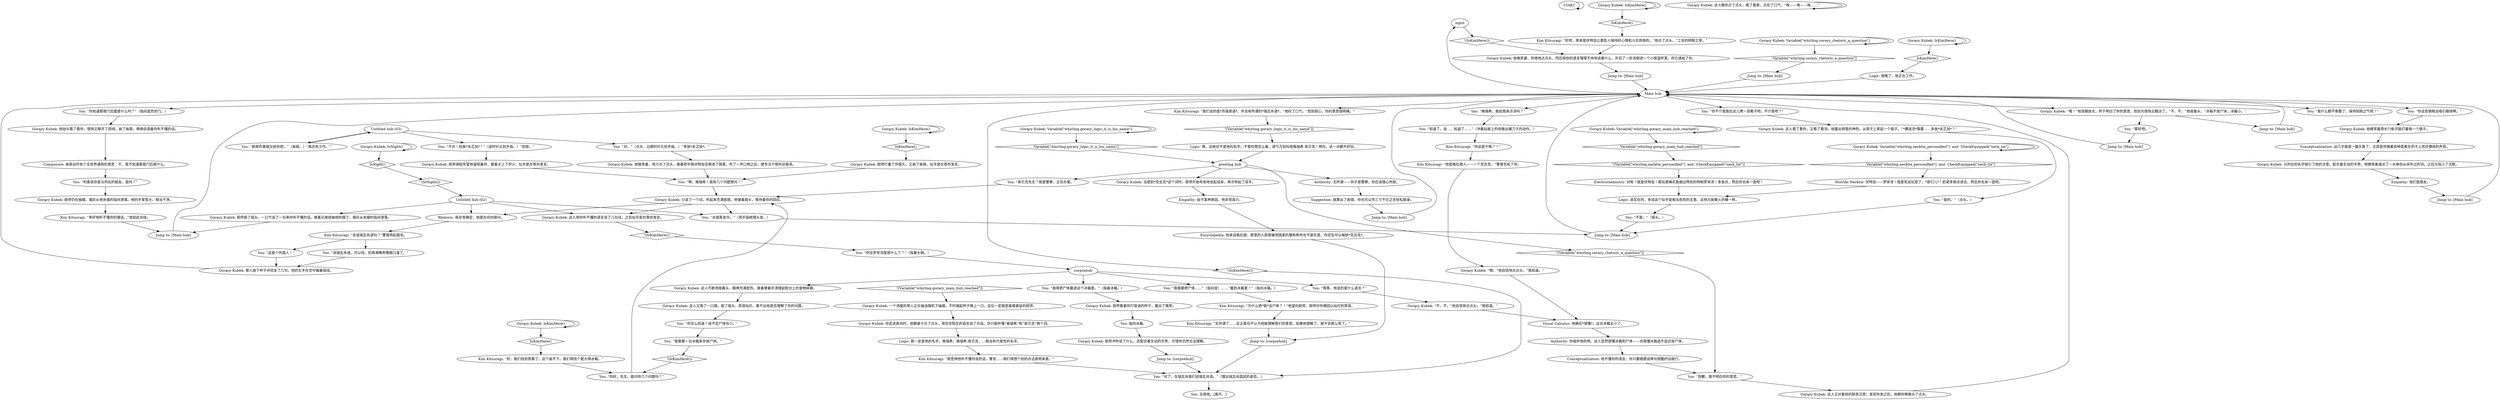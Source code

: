 # WHIRLING F1 / GORACY KUBEK
# A dialogue with a kojko cook Gorący Kubek. He doesn't speak a word from your language, but for some reason understands all your questions about disposing the corpse??
# ==================================================
digraph G {
	  0 [label="START"];
	  1 [label="input"];
	  2 [label="You: “我需要一台冰箱来存放尸体。”"];
	  3 [label="Gorący Kubek: “不，不。”他自信地点点头。“我知道。”"];
	  4 [label="Kim Kitsuragi: “他是格拉德人——一个克吉克，”警督告知了你。"];
	  5 [label="Gorący Kubek: 厨师看着你打哑谜的样子，露出了微笑。"];
	  6 [label="Gorący Kubek: “哦！”他双眼放光，终于明白了你的意思，但目光很快又黯淡了。“不，不，”他摇着头，“冰箱不放尸体，冰箱小。”"];
	  7 [label="You: “你往罗宋汤里放什么了？”（指着大锅。）"];
	  8 [label="Gorący Kubek: 厨师摇了摇头，一口气说了一长串你听不懂的话。接着又继续抽他的烟了，烟灰从夹烟的指间滑落。"];
	  9 [label="You: “抱歉，我不明白你的意思。”"];
	  10 [label="Untitled hub (02)"];
	  11 [label="Gorący Kubek: 这人正对着他的厨具沉思，发现你来之后，他朝你稍微点了点头。"];
	  12 [label="Gorący Kubek: 只说了一个词。听起来充满困惑。他皱着眉头，等待着你的回应。"];
	  13 [label="Gorący Kubek: 那人放下杯子并回复了几句，他的左手在空中画着弧线。"];
	  14 [label="Kim Kitsuragi: “我们说的是*苏瑞恩语*，并没有所谓的*瑞瓦肖语*，”他叹了口气。“但别担心，你的意思很明确。”"];
	  15 [label="You: “利奥说你是马列拉的朋友，是吗？”"];
	  16 [label="Jump to: [Main hub]"];
	  17 [label="Gorący Kubek: 这人看了看你，又看了看汤。他露出得意的神色。从架子上拿起一个瓶子。“*裸送汤*需要……多放*夫忑加*？”"];
	  18 [label="Gorący Kubek: 这人又吸了一口烟，摇了摇头，笑容灿烂。看不出他是否理解了你的问题。"];
	  19 [label="Gorący Kubek: IsKimHere()"];
	  20 [label="IsKimHere()", shape=diamond];
	  21 [label="!(IsKimHere())", shape=diamond];
	  22 [label="You: “对了，在瑞瓦肖我们说瑞瓦肖语。”（摆出瑞瓦肖国民的姿态。）"];
	  23 [label="corpsehub"];
	  24 [label="Gorący Kubek: 这人用你听不懂的语言说了几句话，之后似乎是在等你发言。"];
	  25 [label="You: “不是。”（摇头。）"];
	  26 [label="Untitled hub (03)"];
	  27 [label="Gorący Kubek: 厨师打量了你很久，又耸了耸肩，似乎是在等你发言。"];
	  28 [label="Kim Kitsuragi: “我觉得他听不懂你说的话，警官……咱们得想个别的办法表明来意。”"];
	  29 [label="Gorący Kubek: Variable[\"whirling.goracy_logic_it_is_his_name\"]"];
	  30 [label="Variable[\"whirling.goracy_logic_it_is_his_name\"]", shape=diamond];
	  31 [label="!(Variable[\"whirling.goracy_logic_it_is_his_name\"])", shape=diamond];
	  32 [label="Gorący Kubek: 厨师仍在抽烟，烟灰从他夹烟的指间滑落。他的手掌宽大，相当干净。"];
	  33 [label="Gorący Kubek: 马列拉的名字吸引了他的注意。配合着生动的手势，他微笑着道出了一长串你从未听过的词。之后又陷入了沉默。"];
	  34 [label="Jump to: [Main hub]"];
	  35 [label="Gorący Kubek: “嗯。”他自信地点点头。“我知道。”"];
	  36 [label="Gorący Kubek: 当提到*克吉克*这个词时，厨师开始夸张地说起话来，再次举起了双手。"];
	  37 [label="You: “啊，格瑞希！我有几个问题想问！”"];
	  38 [label="Jump to: [Main hub]"];
	  39 [label="You: “你怎么知道？说不定尸体也小。”"];
	  40 [label="Authority: 无所谓——你才是警察，你应该随心所欲。"];
	  41 [label="You: “你好，先生。能问你几个问题吗？”"];
	  42 [label="Jump to: [Main hub]"];
	  43 [label="Jump to: [Main hub]"];
	  44 [label="Conceptualization: 他不懂你的语言，你只要随便说两句很酷的话就行。"];
	  45 [label="Gorący Kubek: IsKimHere()"];
	  46 [label="IsKimHere()", shape=diamond];
	  47 [label="!(IsKimHere())", shape=diamond];
	  48 [label="Gorący Kubek: 这人不断地摇着头，眼神充满悲伤。接着便着手清理起柜台上的食物碎屑。"];
	  49 [label="You: “知道了，金……知道了……”（冲着砧板上的肉做出捅刀子的动作。）"];
	  50 [label="Gorący Kubek: 他微笑着，热情地点点头，然后用他的语言喋喋不休地说着什么，并舀了一些汤倒进一个小保温杯里。将它递给了你。"];
	  51 [label="Gorący Kubek: Variable[\"whirling.necktie_personified\"]  and  CheckEquipped(\"neck_tie\")"];
	  52 [label="Variable[\"whirling.necktie_personified\"]  and  CheckEquipped(\"neck_tie\")", shape=diamond];
	  53 [label="!(Variable[\"whirling.necktie_personified\"]  and  CheckEquipped(\"neck_tie\"))", shape=diamond];
	  54 [label="Gorący Kubek: IsNight()"];
	  55 [label="IsNight()", shape=diamond];
	  56 [label="!(IsNight())", shape=diamond];
	  57 [label="Gorący Kubek: 这人朝你点了点头，看了看表，又叹了口气。“唉——唉——唉……”"];
	  58 [label="Logic: 很晚了，他正在工作。"];
	  59 [label="Kim Kitsuragi: “会说瑞瓦肖语吗？”警督扬起眉毛。"];
	  60 [label="Gorący Kubek: Variable[\"whirling.coracy_rhetoric_a_question\"]"];
	  61 [label="Variable[\"whirling.coracy_rhetoric_a_question\"]", shape=diamond];
	  62 [label="!(Variable[\"whirling.coracy_rhetoric_a_question\"])", shape=diamond];
	  63 [label="You: 无视他。[离开。]"];
	  64 [label="Gorący Kubek: IsKimHere()"];
	  65 [label="IsKimHere()", shape=diamond];
	  66 [label="!(IsKimHere())", shape=diamond];
	  67 [label="Rhetoric: 我非常确定，他是在向你提问。"];
	  68 [label="You: “是的。”（点头。）"];
	  69 [label="Gorący Kubek: IsKimHere()"];
	  70 [label="IsKimHere()", shape=diamond];
	  71 [label="!(IsKimHere())", shape=diamond];
	  72 [label="Gorący Kubek: Variable[\"whirling.goracy_main_hub_reached\"]"];
	  73 [label="Variable[\"whirling.goracy_main_hub_reached\"]", shape=diamond];
	  74 [label="!(Variable[\"whirling.goracy_main_hub_reached\"])", shape=diamond];
	  75 [label="Composure: 耸肩动作有个全世界通用的意思：不，我不知道那扇门后是什么。"];
	  76 [label="Suggestion: 就算出了差错，你也可以凭三寸不烂之舌轻松脱身。"];
	  77 [label="Logic: 那一定是他的名字。格瑞希，格瑞希·库贝克……相当有代表性的名字。"];
	  78 [label="Gorący Kubek: 一个消瘦的男人正在抽油烟机下抽烟，不时端起杯子喝上一口。这位一定就是褴褛婆娑的厨师。"];
	  79 [label="Logic: 嘿，这绝对不是他的名字。不管你想怎么着，请千万别叫他格瑞希·库贝克！拜托。这一点都不好玩。"];
	  80 [label="Jump to: [corpsehub]"];
	  81 [label="You: “水银蒸发令。”（用手指梳理头发。）"];
	  82 [label="Main hub"];
	  83 [label="You: “等等，他说的是什么语言？”"];
	  84 [label="Kim Kitsuragi: “无所谓了……反正我也不认为他能理解我们的意思。如果他理解了，就不会那么笑了。”"];
	  85 [label="You: “我得把尸体塞进这个冰箱里。”（指着冰箱。）"];
	  86 [label="Jump to: [Main hub]"];
	  87 [label="Horrific Necktie: 伏特加——罗宋汤！我爱死这玩意了，*哥们儿*！赶紧多倒点进去，然后你也来一壶吧。"];
	  88 [label="Empathy: 他们是朋友。"];
	  89 [label="Empathy: 由于某种原因，他非常高兴。"];
	  90 [label="Gorący Kubek: 你走进房间时，他朝桌子点了点头，用完全陌生的语言说了句话。你只能听懂“格瑞希”和“库贝克”两个词。"];
	  91 [label="You: “格瑞希，能给我来点汤吗？”"];
	  92 [label="Kim Kitsuragi: “好吧，原来是伏特加让那些人保持好心情和斗志昂扬的。”他点了点头。“工会的明智之举。”"];
	  93 [label="Authority: 你就听他的吧。这人显然很懂冰箱和尸体——也很懂冰箱适不适合放尸体。"];
	  94 [label="You: “你不介意我在这儿煮一双靴子吧，不介意吧？”"];
	  95 [label="Gorący Kubek: 他微笑着，用力点了点头，接着把半瓶伏特加全倒进了锅里。吹了一声口哨之后，便专注于搅拌这锅汤。"];
	  96 [label="Jump to: [corpsehub]"];
	  97 [label="Gorący Kubek: 厨师满脸失望地凝视着你，接着关上了炉火，似乎是在等你发言。"];
	  98 [label="Kim Kitsuragi: “为什么把*我*当尸体？！”他望向厨师，厨师对你俩回以灿烂的笑容。"];
	  99 [label="You: “说瑞瓦肖语，可以吗。别再满嘴秃噜顺口溜了。”"];
	  100 [label="Kim Kitsuragi: “幸好他听不懂你的傻话。”他如此总结。"];
	  101 [label="You: “你知道那扇门后面是什么吗？”（指向蓝色的门。）"];
	  102 [label="Gorący Kubek: 他抬头看了看你，很快又移开了视线，耸了耸肩，喃喃自语着你听不懂的话。"];
	  103 [label="Jump to: [Main hub]"];
	  104 [label="You: “库贝克先生？我是警察，正在办案。”"];
	  105 [label="You: “我什么都不需要了。保持阳刚之气吧！”"];
	  106 [label="You: “我需要把尸体……”（指向金）……“塞到冰箱里！”（指向冰箱。）"];
	  107 [label="Kim Kitsuragi: “你这是干嘛？！”"];
	  108 [label="Gorący Kubek: 他微笑着用长勺依次敲打着每一个锅子。"];
	  109 [label="You: “对。”（点头，沿顺时针比划手指。）“多放*夫忑加*。”"];
	  110 [label="Kim Kitsuragi: “好，我们找到答案了。这个装不下。我们得找个更大得冰箱。”"];
	  111 [label="Logic: 说实在的，多加这个似乎是相当危险的主意。这地方就像火药桶一样。"];
	  112 [label="Gorący Kubek: 厨师冲你说了什么，还配合着生动的手势，可惜你仍然无法理解。"];
	  113 [label="You: “你这些锅相当吸引眼球啊。”"];
	  114 [label="Conceptualization: 这几乎就是一篇乐章了，尤其是伴随着各种菜肴在炉子上煎炒煨炖的声音。"];
	  115 [label="You: “厨房的事就交给你吧。”（耸肩。）“我还有工作。”"];
	  116 [label="You: “那好吧。”"];
	  117 [label="You: 指向冰箱。"];
	  118 [label="You: “这是个外国人！”"];
	  119 [label="You: “不对！别放*夫忑加*！”（逆时针比划手指。）“别放。”"];
	  120 [label="Electrochemistry: 对啦！就是伏特加！那玩意确实能做出特别的特制罗宋汤！多放点，然后你也来一壶吧！"];
	  121 [label="Encyclopedia: 他来自格拉德，那里的人即使被用国家的蔑称称呼也不甚在意，你完全可以喊他*克吉克*。"];
	  122 [label="Visual Calculus: 他确实*很懂*。这台冰箱太小了。"];
	  123 [label="greeting hub"];
	  124 [label="Jump to: [Main hub]"];
	  0 -> 0
	  1 -> 71
	  2 -> 47
	  3 -> 122
	  4 -> 35
	  5 -> 117
	  6 -> 116
	  6 -> 38
	  7 -> 23
	  8 -> 86
	  9 -> 11
	  10 -> 24
	  10 -> 81
	  10 -> 67
	  10 -> 8
	  11 -> 82
	  12 -> 24
	  12 -> 81
	  12 -> 67
	  13 -> 82
	  14 -> 31
	  15 -> 32
	  16 -> 82
	  17 -> 68
	  18 -> 39
	  19 -> 19
	  19 -> 20
	  20 -> 27
	  21 -> 22
	  22 -> 63
	  23 -> 48
	  23 -> 106
	  23 -> 83
	  23 -> 85
	  24 -> 66
	  25 -> 16
	  26 -> 115
	  26 -> 109
	  26 -> 119
	  27 -> 37
	  28 -> 22
	  29 -> 29
	  29 -> 30
	  30 -> 123
	  31 -> 79
	  32 -> 100
	  33 -> 88
	  34 -> 82
	  35 -> 122
	  36 -> 89
	  37 -> 12
	  38 -> 82
	  39 -> 2
	  40 -> 76
	  41 -> 12
	  42 -> 82
	  43 -> 82
	  44 -> 9
	  45 -> 45
	  45 -> 46
	  46 -> 110
	  47 -> 41
	  48 -> 18
	  49 -> 107
	  50 -> 42
	  51 -> 51
	  51 -> 52
	  52 -> 87
	  53 -> 120
	  54 -> 54
	  54 -> 55
	  55 -> 56
	  56 -> 10
	  57 -> 57
	  58 -> 82
	  59 -> 99
	  59 -> 118
	  60 -> 60
	  60 -> 61
	  61 -> 43
	  62 -> 9
	  64 -> 64
	  64 -> 65
	  65 -> 58
	  66 -> 7
	  67 -> 59
	  68 -> 16
	  69 -> 69
	  69 -> 70
	  70 -> 92
	  71 -> 50
	  72 -> 72
	  72 -> 73
	  73 -> 53
	  74 -> 78
	  75 -> 15
	  76 -> 103
	  77 -> 28
	  78 -> 90
	  79 -> 123
	  80 -> 22
	  81 -> 16
	  82 -> 1
	  82 -> 101
	  82 -> 6
	  82 -> 105
	  82 -> 14
	  82 -> 113
	  82 -> 21
	  82 -> 91
	  82 -> 94
	  83 -> 3
	  84 -> 96
	  85 -> 5
	  86 -> 82
	  87 -> 111
	  88 -> 124
	  89 -> 121
	  90 -> 77
	  91 -> 49
	  92 -> 50
	  93 -> 44
	  94 -> 17
	  95 -> 37
	  96 -> 22
	  97 -> 37
	  98 -> 84
	  99 -> 13
	  100 -> 86
	  101 -> 102
	  102 -> 75
	  103 -> 82
	  104 -> 12
	  106 -> 98
	  107 -> 4
	  108 -> 114
	  109 -> 95
	  110 -> 41
	  111 -> 25
	  112 -> 80
	  113 -> 108
	  114 -> 33
	  115 -> 26
	  116 -> 34
	  117 -> 112
	  118 -> 13
	  119 -> 97
	  120 -> 111
	  121 -> 96
	  122 -> 93
	  123 -> 104
	  123 -> 40
	  123 -> 36
	  123 -> 62
	  124 -> 82
}

